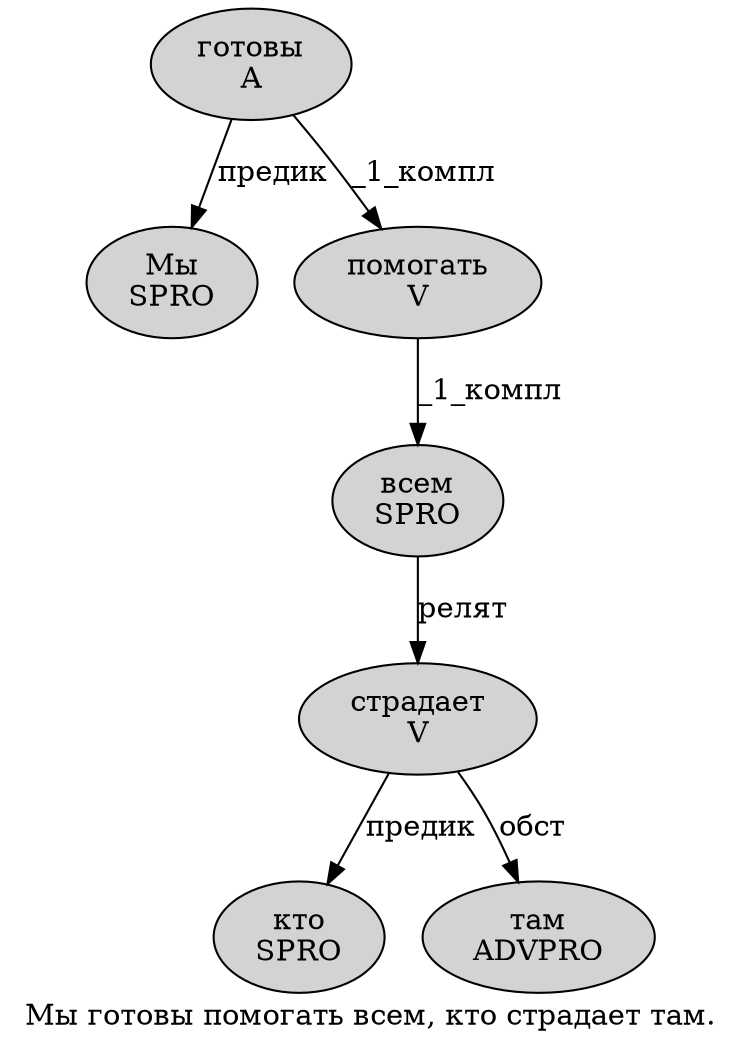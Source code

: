 digraph SENTENCE_497 {
	graph [label="Мы готовы помогать всем, кто страдает там."]
	node [style=filled]
		0 [label="Мы
SPRO" color="" fillcolor=lightgray penwidth=1 shape=ellipse]
		1 [label="готовы
A" color="" fillcolor=lightgray penwidth=1 shape=ellipse]
		2 [label="помогать
V" color="" fillcolor=lightgray penwidth=1 shape=ellipse]
		3 [label="всем
SPRO" color="" fillcolor=lightgray penwidth=1 shape=ellipse]
		5 [label="кто
SPRO" color="" fillcolor=lightgray penwidth=1 shape=ellipse]
		6 [label="страдает
V" color="" fillcolor=lightgray penwidth=1 shape=ellipse]
		7 [label="там
ADVPRO" color="" fillcolor=lightgray penwidth=1 shape=ellipse]
			2 -> 3 [label="_1_компл"]
			6 -> 5 [label="предик"]
			6 -> 7 [label="обст"]
			3 -> 6 [label="релят"]
			1 -> 0 [label="предик"]
			1 -> 2 [label="_1_компл"]
}